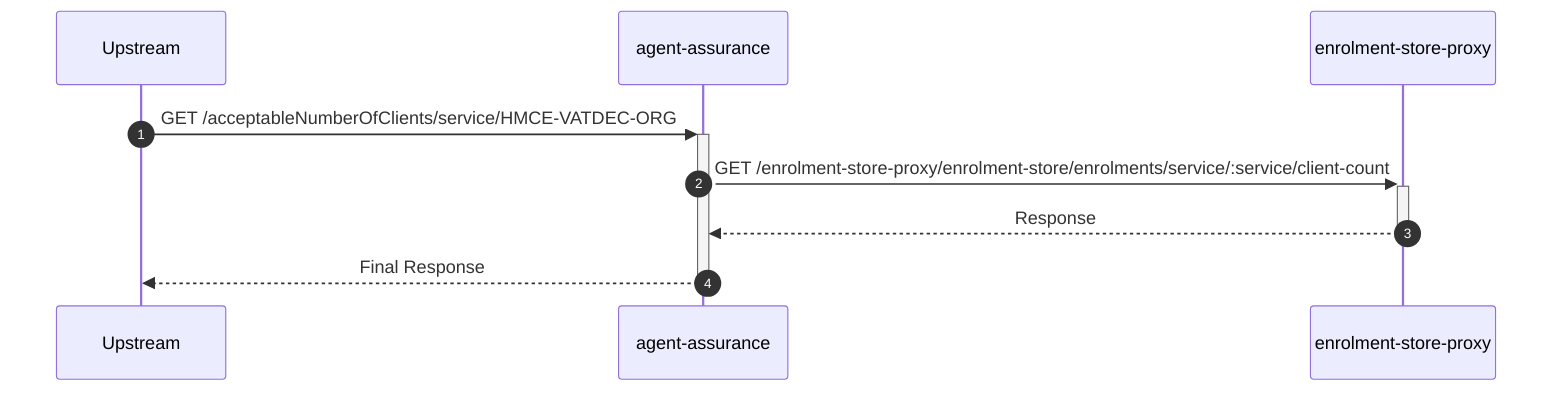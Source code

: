 sequenceDiagram
    autonumber
    participant Upstream
    participant agent-assurance
    participant enrolment-store-proxy

    Upstream->>+agent-assurance: GET /acceptableNumberOfClients/service/HMCE-VATDEC-ORG
    agent-assurance->>+enrolment-store-proxy: GET /enrolment-store-proxy/enrolment-store/enrolments/service/:service/client-count
    enrolment-store-proxy-->>-agent-assurance: Response
    agent-assurance-->>-Upstream: Final Response